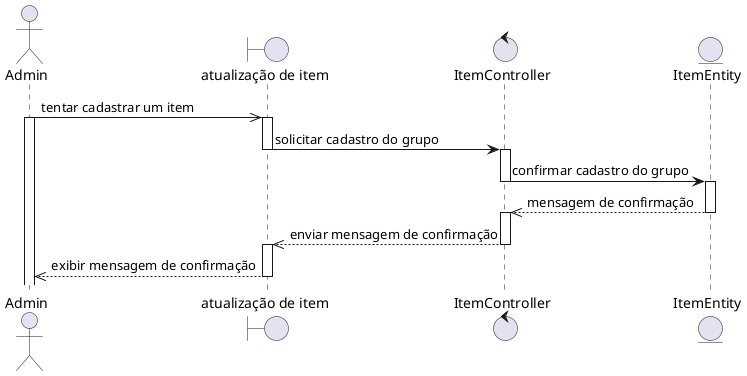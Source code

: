 @startuml
actor Admin

boundary "atualização de item" as grupo
control ItemController
entity ItemEntity

Admin ->> grupo: tentar cadastrar um item
activate Admin
activate grupo
grupo -> ItemController: solicitar cadastro do grupo
deactivate grupo
activate ItemController
ItemController -> ItemEntity: confirmar cadastro do grupo
deactivate ItemController
activate ItemEntity
ItemEntity -->> ItemController: mensagem de confirmação
deactivate ItemEntity
activate ItemController
ItemController -->> grupo: enviar mensagem de confirmação
deactivate ItemController
activate grupo
grupo -->> Admin: exibir mensagem de confirmação
deactivate grupo
@enduml